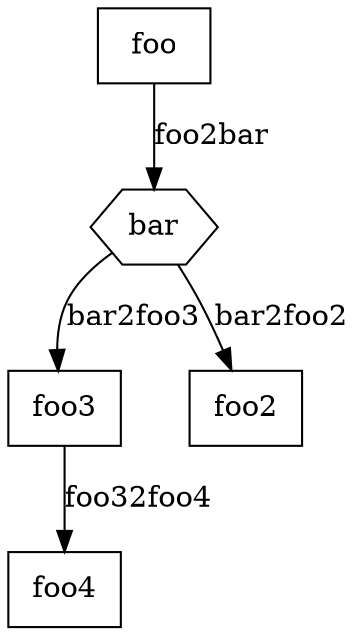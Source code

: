 digraph "_G" {
"_n1" ["shape"="box","label"="foo"]
"_n2" ["shape"="polygon","sides"="6","label"="bar"]
"_n4" ["shape"="box","label"="foo3"]
"_n5" ["shape"="box","label"="foo4"]
"_n3" ["shape"="box","label"="foo2"]
"_n1" -> "_n2" ["name"="_e1","label"="foo2bar"]
"_n2" -> "_n4" ["name"="_e2","label"="bar2foo3"]
"_n2" -> "_n3" ["name"="_e3","label"="bar2foo2"]
"_n4" -> "_n5" ["name"="_e4","label"="foo32foo4"]
}